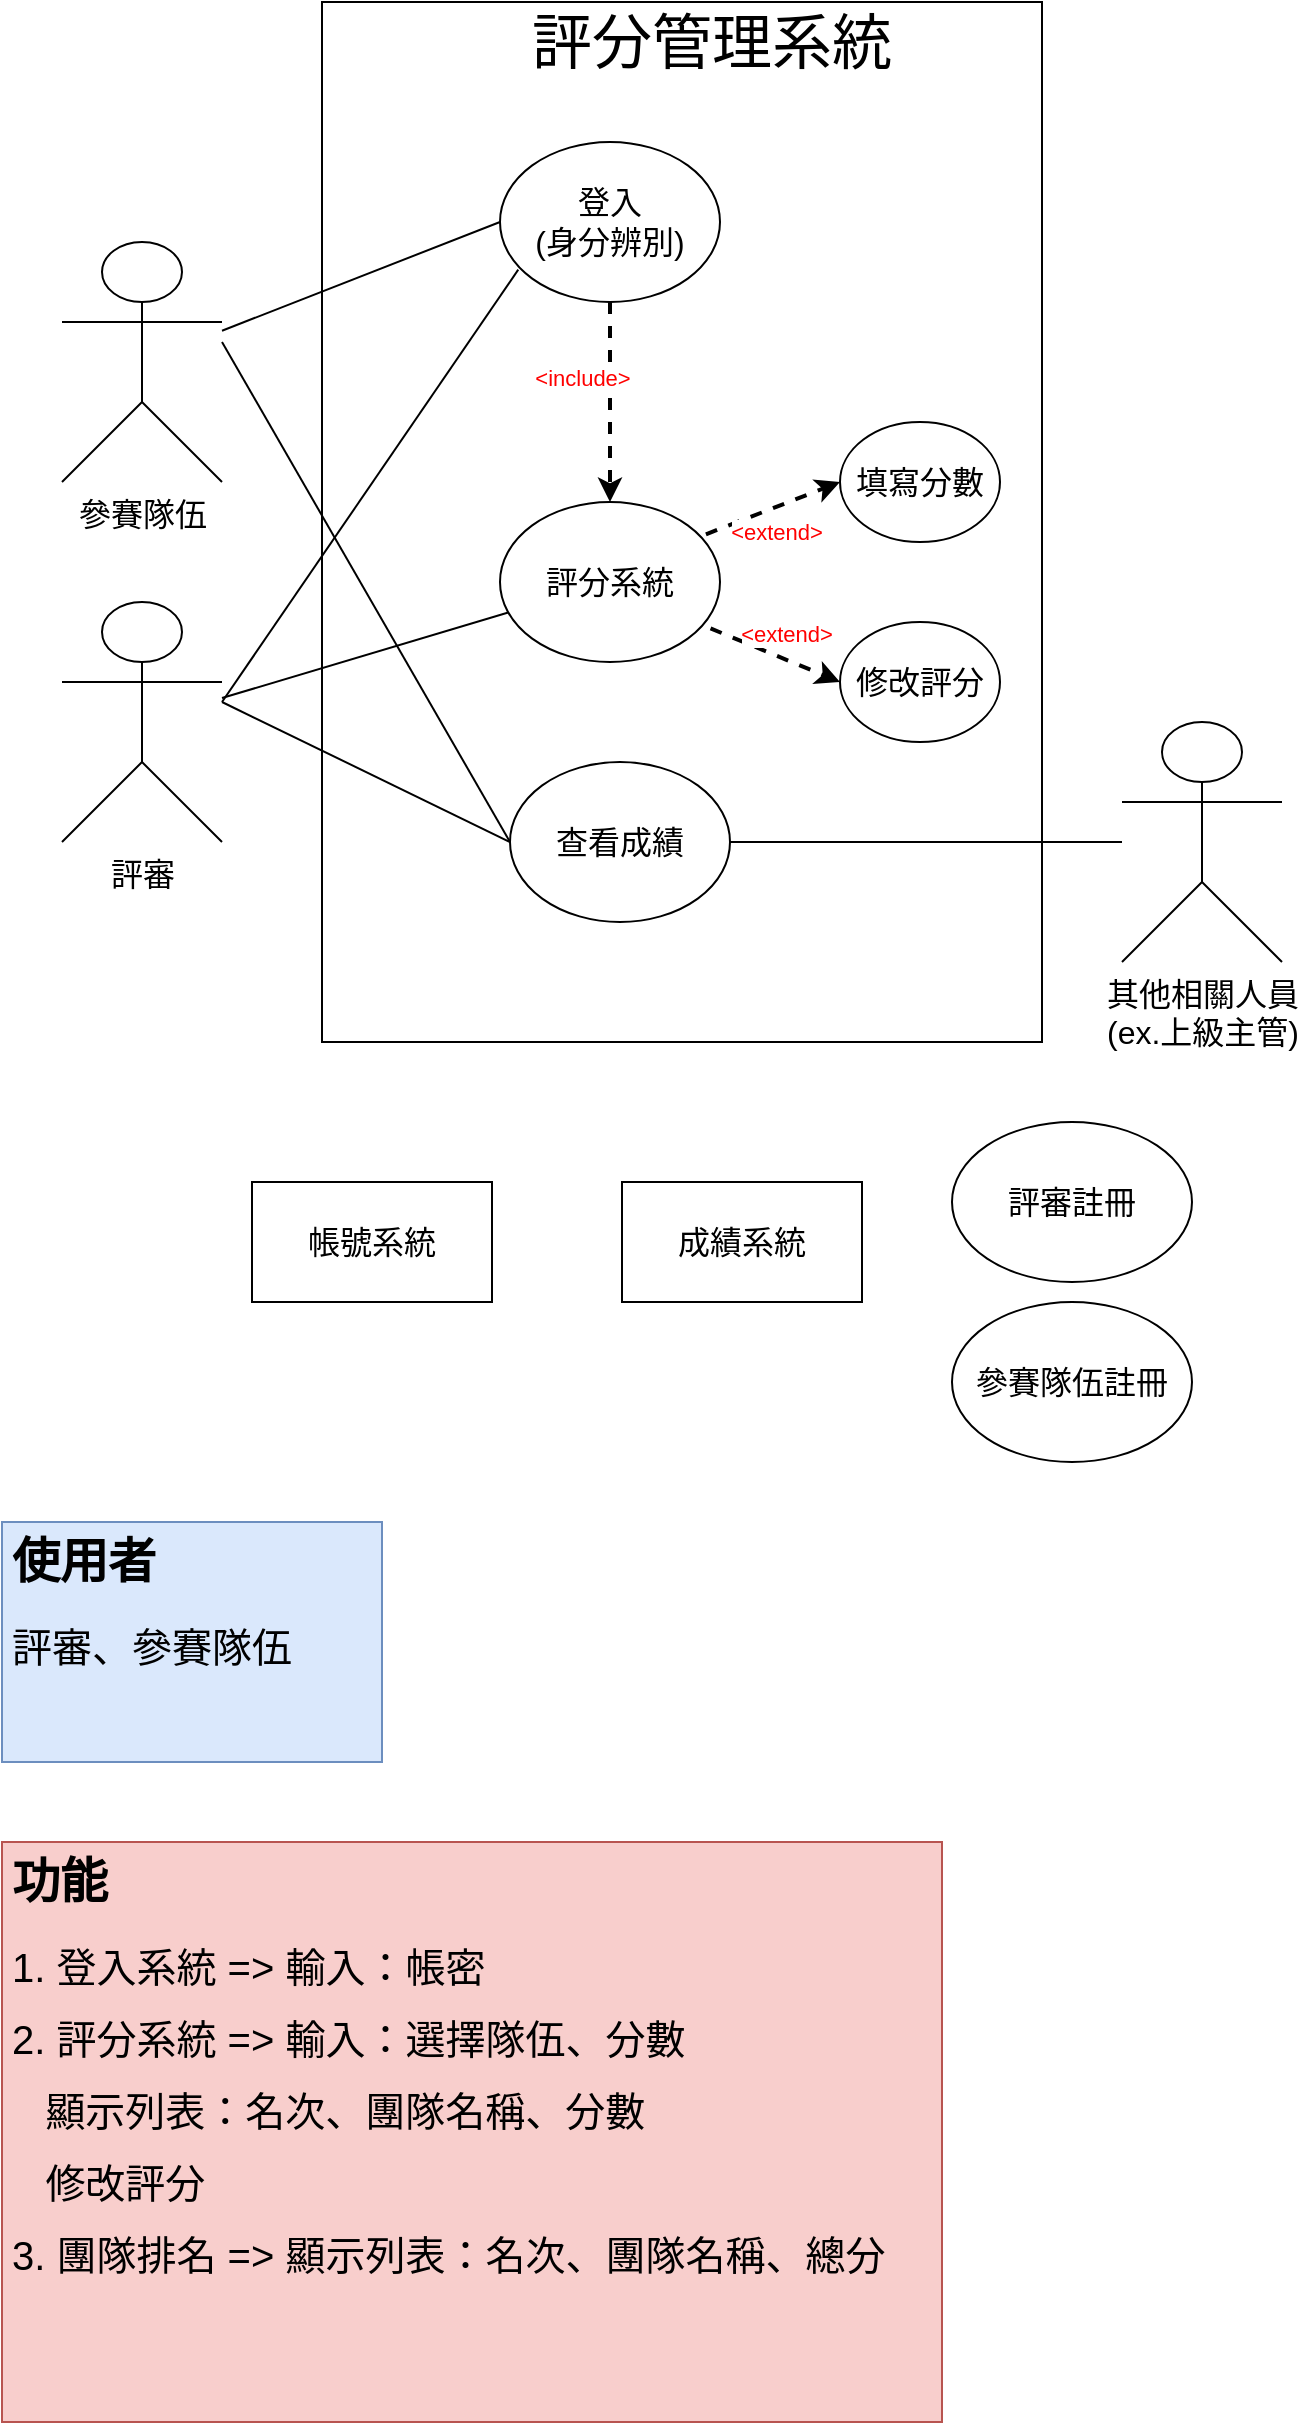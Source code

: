 <mxfile version="14.9.1" type="github">
  <diagram id="W6NuQuG2MCASkbWi6TPT" name="Page-1">
    <mxGraphModel dx="1673" dy="885" grid="1" gridSize="10" guides="1" tooltips="1" connect="1" arrows="1" fold="1" page="1" pageScale="1" pageWidth="827" pageHeight="1169" math="0" shadow="0">
      <root>
        <mxCell id="0" />
        <mxCell id="1" parent="0" />
        <mxCell id="F1IMvj6x4gEuCopA1iZd-56" value="" style="rounded=0;whiteSpace=wrap;html=1;" vertex="1" parent="1">
          <mxGeometry x="200" y="40" width="360" height="520" as="geometry" />
        </mxCell>
        <mxCell id="F1IMvj6x4gEuCopA1iZd-7" value="&lt;font style=&quot;font-size: 16px&quot;&gt;參賽隊伍&lt;/font&gt;" style="shape=umlActor;verticalLabelPosition=bottom;verticalAlign=top;html=1;outlineConnect=0;" vertex="1" parent="1">
          <mxGeometry x="70" y="160" width="80" height="120" as="geometry" />
        </mxCell>
        <mxCell id="F1IMvj6x4gEuCopA1iZd-10" value="&lt;font style=&quot;font-size: 16px&quot;&gt;評審&lt;/font&gt;" style="shape=umlActor;verticalLabelPosition=bottom;verticalAlign=top;html=1;outlineConnect=0;" vertex="1" parent="1">
          <mxGeometry x="70" y="340" width="80" height="120" as="geometry" />
        </mxCell>
        <mxCell id="F1IMvj6x4gEuCopA1iZd-11" value="&lt;font style=&quot;font-size: 30px&quot;&gt;評分管理系統&lt;/font&gt;" style="text;html=1;strokeColor=none;fillColor=none;align=center;verticalAlign=middle;whiteSpace=wrap;rounded=0;" vertex="1" parent="1">
          <mxGeometry x="290" y="40" width="210" height="40" as="geometry" />
        </mxCell>
        <mxCell id="F1IMvj6x4gEuCopA1iZd-13" value="&lt;font style=&quot;font-size: 16px&quot;&gt;登入&lt;/font&gt;&lt;div style=&quot;font-size: 16px&quot;&gt;&lt;font style=&quot;font-size: 16px&quot;&gt;(身分辨別)&lt;/font&gt;&lt;/div&gt;" style="ellipse;whiteSpace=wrap;html=1;" vertex="1" parent="1">
          <mxGeometry x="289" y="110" width="110" height="80" as="geometry" />
        </mxCell>
        <mxCell id="F1IMvj6x4gEuCopA1iZd-14" value="" style="endArrow=none;html=1;entryX=0;entryY=0.5;entryDx=0;entryDy=0;" edge="1" parent="1" source="F1IMvj6x4gEuCopA1iZd-7" target="F1IMvj6x4gEuCopA1iZd-13">
          <mxGeometry width="50" height="50" relative="1" as="geometry">
            <mxPoint x="440" y="350" as="sourcePoint" />
            <mxPoint x="490" y="300" as="targetPoint" />
          </mxGeometry>
        </mxCell>
        <mxCell id="F1IMvj6x4gEuCopA1iZd-15" value="&lt;font style=&quot;font-size: 16px&quot;&gt;評分系統&lt;/font&gt;" style="ellipse;whiteSpace=wrap;html=1;" vertex="1" parent="1">
          <mxGeometry x="289" y="290" width="110" height="80" as="geometry" />
        </mxCell>
        <mxCell id="F1IMvj6x4gEuCopA1iZd-16" value="&lt;font style=&quot;font-size: 16px&quot;&gt;查看成績&lt;/font&gt;" style="ellipse;whiteSpace=wrap;html=1;" vertex="1" parent="1">
          <mxGeometry x="294" y="420" width="110" height="80" as="geometry" />
        </mxCell>
        <mxCell id="F1IMvj6x4gEuCopA1iZd-17" value="" style="endArrow=none;html=1;entryX=0.083;entryY=0.798;entryDx=0;entryDy=0;entryPerimeter=0;" edge="1" parent="1" target="F1IMvj6x4gEuCopA1iZd-13">
          <mxGeometry width="50" height="50" relative="1" as="geometry">
            <mxPoint x="150" y="390" as="sourcePoint" />
            <mxPoint x="210" y="130" as="targetPoint" />
          </mxGeometry>
        </mxCell>
        <mxCell id="F1IMvj6x4gEuCopA1iZd-18" value="" style="endArrow=none;html=1;" edge="1" parent="1" source="F1IMvj6x4gEuCopA1iZd-10" target="F1IMvj6x4gEuCopA1iZd-15">
          <mxGeometry width="50" height="50" relative="1" as="geometry">
            <mxPoint x="680" y="210" as="sourcePoint" />
            <mxPoint x="320" y="130" as="targetPoint" />
          </mxGeometry>
        </mxCell>
        <mxCell id="F1IMvj6x4gEuCopA1iZd-25" value="&lt;font style=&quot;font-size: 16px&quot;&gt;填寫分數&lt;br&gt;&lt;/font&gt;" style="ellipse;whiteSpace=wrap;html=1;" vertex="1" parent="1">
          <mxGeometry x="459" y="250" width="80" height="60" as="geometry" />
        </mxCell>
        <mxCell id="F1IMvj6x4gEuCopA1iZd-26" value="&lt;div&gt;&lt;font style=&quot;font-size: 16px&quot;&gt;修改評分&lt;/font&gt;&lt;/div&gt;" style="ellipse;whiteSpace=wrap;html=1;" vertex="1" parent="1">
          <mxGeometry x="459" y="350" width="80" height="60" as="geometry" />
        </mxCell>
        <mxCell id="F1IMvj6x4gEuCopA1iZd-27" value="&lt;font color=&quot;#FF0000&quot;&gt;&amp;lt;extend&amp;gt;&lt;/font&gt;" style="endArrow=classic;html=1;entryX=0;entryY=0.5;entryDx=0;entryDy=0;exitX=0.957;exitY=0.79;exitDx=0;exitDy=0;exitPerimeter=0;dashed=1;strokeWidth=2;" edge="1" parent="1" source="F1IMvj6x4gEuCopA1iZd-15" target="F1IMvj6x4gEuCopA1iZd-26">
          <mxGeometry x="0.009" y="12" width="50" height="50" relative="1" as="geometry">
            <mxPoint x="449" y="330" as="sourcePoint" />
            <mxPoint x="399" y="370" as="targetPoint" />
            <mxPoint as="offset" />
          </mxGeometry>
        </mxCell>
        <mxCell id="F1IMvj6x4gEuCopA1iZd-29" value="&lt;font color=&quot;#FF0000&quot;&gt;&amp;lt;extend&amp;gt;&lt;/font&gt;" style="endArrow=classic;html=1;entryX=0;entryY=0.5;entryDx=0;entryDy=0;exitX=0.936;exitY=0.202;exitDx=0;exitDy=0;exitPerimeter=0;dashed=1;strokeWidth=2;" edge="1" parent="1" source="F1IMvj6x4gEuCopA1iZd-15" target="F1IMvj6x4gEuCopA1iZd-25">
          <mxGeometry x="-0.086" y="-12" width="50" height="50" relative="1" as="geometry">
            <mxPoint x="461.53" y="355.52" as="sourcePoint" />
            <mxPoint x="345.0" y="380.0" as="targetPoint" />
            <mxPoint as="offset" />
          </mxGeometry>
        </mxCell>
        <mxCell id="F1IMvj6x4gEuCopA1iZd-30" value="&lt;font style=&quot;font-size: 16px&quot;&gt;評審註冊&lt;br&gt;&lt;/font&gt;" style="ellipse;whiteSpace=wrap;html=1;" vertex="1" parent="1">
          <mxGeometry x="515" y="600" width="120" height="80" as="geometry" />
        </mxCell>
        <mxCell id="F1IMvj6x4gEuCopA1iZd-31" value="&lt;font style=&quot;font-size: 16px&quot;&gt;參賽隊伍註冊&lt;br&gt;&lt;/font&gt;" style="ellipse;whiteSpace=wrap;html=1;" vertex="1" parent="1">
          <mxGeometry x="515" y="690" width="120" height="80" as="geometry" />
        </mxCell>
        <mxCell id="F1IMvj6x4gEuCopA1iZd-34" value="&lt;font style=&quot;font-size: 16px&quot;&gt;帳號系統&lt;br&gt;&lt;/font&gt;" style="rounded=0;whiteSpace=wrap;html=1;" vertex="1" parent="1">
          <mxGeometry x="165" y="630" width="120" height="60" as="geometry" />
        </mxCell>
        <mxCell id="F1IMvj6x4gEuCopA1iZd-35" value="&lt;font style=&quot;font-size: 16px&quot;&gt;成績系統&lt;br&gt;&lt;/font&gt;" style="rounded=0;whiteSpace=wrap;html=1;" vertex="1" parent="1">
          <mxGeometry x="350" y="630" width="120" height="60" as="geometry" />
        </mxCell>
        <mxCell id="F1IMvj6x4gEuCopA1iZd-36" value="&lt;h1&gt;使用者&lt;/h1&gt;&lt;p&gt;&lt;font style=&quot;font-size: 20px&quot;&gt;評審、參賽隊伍&lt;/font&gt;&lt;br&gt;&lt;/p&gt;" style="text;html=1;strokeColor=#6c8ebf;fillColor=#dae8fc;spacing=5;spacingTop=-20;whiteSpace=wrap;overflow=hidden;rounded=0;" vertex="1" parent="1">
          <mxGeometry x="40" y="800" width="190" height="120" as="geometry" />
        </mxCell>
        <mxCell id="F1IMvj6x4gEuCopA1iZd-37" value="&lt;h1&gt;功能&lt;/h1&gt;&lt;p&gt;&lt;font style=&quot;font-size: 20px&quot;&gt;1. 登入系統 =&amp;gt; 輸入：帳密&lt;/font&gt;&lt;/p&gt;&lt;p&gt;&lt;font style=&quot;font-size: 20px&quot;&gt;2. 評分系統 =&amp;gt; 輸入：選擇隊伍、分數&lt;br&gt;&lt;/font&gt;&lt;/p&gt;&lt;p&gt;&lt;font style=&quot;font-size: 20px&quot;&gt;&lt;span style=&quot;white-space: pre&quot;&gt;	&lt;/span&gt;&lt;span style=&quot;white-space: pre&quot;&gt;	&lt;/span&gt;&lt;span style=&quot;white-space: pre&quot;&gt;	&lt;/span&gt;顯示列表：名次、團隊名稱、分數&lt;br&gt;&lt;/font&gt;&lt;/p&gt;&lt;p&gt;&lt;font style=&quot;font-size: 20px&quot;&gt;&lt;span style=&quot;white-space: pre&quot;&gt;	&lt;/span&gt;&lt;span style=&quot;white-space: pre&quot;&gt;	&lt;/span&gt;&lt;span style=&quot;white-space: pre&quot;&gt;	&lt;/span&gt;修改評分&lt;/font&gt;&lt;/p&gt;&lt;p&gt;&lt;font style=&quot;font-size: 20px&quot;&gt;3. 團隊排名 =&amp;gt; 顯示列表：名次、團隊名稱、總分&lt;/font&gt;&lt;br&gt;&lt;/p&gt;" style="text;html=1;strokeColor=#b85450;fillColor=#f8cecc;spacing=5;spacingTop=-20;whiteSpace=wrap;overflow=hidden;rounded=0;" vertex="1" parent="1">
          <mxGeometry x="40" y="960" width="470" height="290" as="geometry" />
        </mxCell>
        <mxCell id="F1IMvj6x4gEuCopA1iZd-39" value="&lt;div&gt;&lt;font color=&quot;#FF0000&quot;&gt;&amp;lt;include&amp;gt;&lt;/font&gt;&lt;/div&gt;" style="endArrow=classic;html=1;exitX=0.5;exitY=1;exitDx=0;exitDy=0;dashed=1;strokeWidth=2;entryX=0.5;entryY=0;entryDx=0;entryDy=0;" edge="1" parent="1" source="F1IMvj6x4gEuCopA1iZd-13" target="F1IMvj6x4gEuCopA1iZd-15">
          <mxGeometry x="-0.251" y="-14" width="50" height="50" relative="1" as="geometry">
            <mxPoint x="461.53" y="327.2" as="sourcePoint" />
            <mxPoint x="334" y="292" as="targetPoint" />
            <mxPoint as="offset" />
          </mxGeometry>
        </mxCell>
        <mxCell id="F1IMvj6x4gEuCopA1iZd-43" value="&lt;div style=&quot;font-size: 16px&quot;&gt;&lt;font style=&quot;font-size: 16px&quot;&gt;其他相關人員&lt;/font&gt;&lt;/div&gt;&lt;div style=&quot;font-size: 16px&quot;&gt;&lt;font style=&quot;font-size: 16px&quot;&gt;(ex.上級主管)&lt;br&gt;&lt;/font&gt;&lt;/div&gt;" style="shape=umlActor;verticalLabelPosition=bottom;verticalAlign=top;html=1;outlineConnect=0;" vertex="1" parent="1">
          <mxGeometry x="600" y="400" width="80" height="120" as="geometry" />
        </mxCell>
        <mxCell id="F1IMvj6x4gEuCopA1iZd-46" value="" style="endArrow=none;html=1;entryX=0;entryY=0.5;entryDx=0;entryDy=0;" edge="1" parent="1" target="F1IMvj6x4gEuCopA1iZd-16">
          <mxGeometry width="50" height="50" relative="1" as="geometry">
            <mxPoint x="150" y="390" as="sourcePoint" />
            <mxPoint x="353.075" y="343.187" as="targetPoint" />
          </mxGeometry>
        </mxCell>
        <mxCell id="F1IMvj6x4gEuCopA1iZd-47" value="" style="endArrow=none;html=1;entryX=0;entryY=0.5;entryDx=0;entryDy=0;" edge="1" parent="1" target="F1IMvj6x4gEuCopA1iZd-16">
          <mxGeometry width="50" height="50" relative="1" as="geometry">
            <mxPoint x="150" y="210" as="sourcePoint" />
            <mxPoint x="350" y="150" as="targetPoint" />
          </mxGeometry>
        </mxCell>
        <mxCell id="F1IMvj6x4gEuCopA1iZd-48" value="" style="endArrow=none;html=1;exitX=1;exitY=0.5;exitDx=0;exitDy=0;" edge="1" parent="1" source="F1IMvj6x4gEuCopA1iZd-16" target="F1IMvj6x4gEuCopA1iZd-43">
          <mxGeometry width="50" height="50" relative="1" as="geometry">
            <mxPoint x="130" y="400.0" as="sourcePoint" />
            <mxPoint x="355" y="510" as="targetPoint" />
          </mxGeometry>
        </mxCell>
      </root>
    </mxGraphModel>
  </diagram>
</mxfile>
